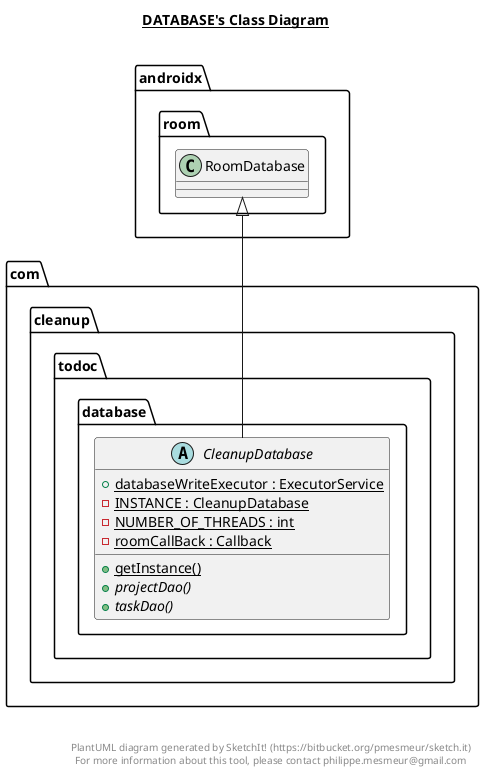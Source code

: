 @startuml

title __DATABASE's Class Diagram__\n

  namespace com.cleanup.todoc {
    namespace database {
      abstract class com.cleanup.todoc.database.CleanupDatabase {
          {static} + databaseWriteExecutor : ExecutorService
          {static} - INSTANCE : CleanupDatabase
          {static} - NUMBER_OF_THREADS : int
          {static} - roomCallBack : Callback
          {static} + getInstance()
          {abstract} + projectDao()
          {abstract} + taskDao()
      }
    }
  }
  

  com.cleanup.todoc.database.CleanupDatabase -up-|> androidx.room.RoomDatabase


right footer


PlantUML diagram generated by SketchIt! (https://bitbucket.org/pmesmeur/sketch.it)
For more information about this tool, please contact philippe.mesmeur@gmail.com
endfooter

@enduml

